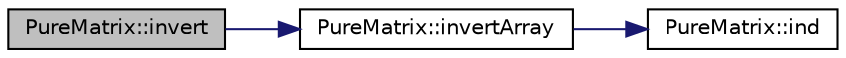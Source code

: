 digraph "PureMatrix::invert"
{
 // LATEX_PDF_SIZE
  edge [fontname="Helvetica",fontsize="10",labelfontname="Helvetica",labelfontsize="10"];
  node [fontname="Helvetica",fontsize="10",shape=record];
  rankdir="LR";
  Node1 [label="PureMatrix::invert",height=0.2,width=0.4,color="black", fillcolor="grey75", style="filled", fontcolor="black",tooltip="Inverts the matrix."];
  Node1 -> Node2 [color="midnightblue",fontsize="10",style="solid",fontname="Helvetica"];
  Node2 [label="PureMatrix::invertArray",height=0.2,width=0.4,color="black", fillcolor="white", style="filled",URL="$class_pure_matrix.html#a73f4f8de4e43730af599a5f3c1eae1f3",tooltip="Treats the given array as a matrix and inverts it."];
  Node2 -> Node3 [color="midnightblue",fontsize="10",style="solid",fontname="Helvetica"];
  Node3 [label="PureMatrix::ind",height=0.2,width=0.4,color="black", fillcolor="white", style="filled",URL="$class_pure_matrix.html#aeb96ec1d85ab4cfa73e308badf95591a",tooltip="Returns index of cell in given row and column."];
}
